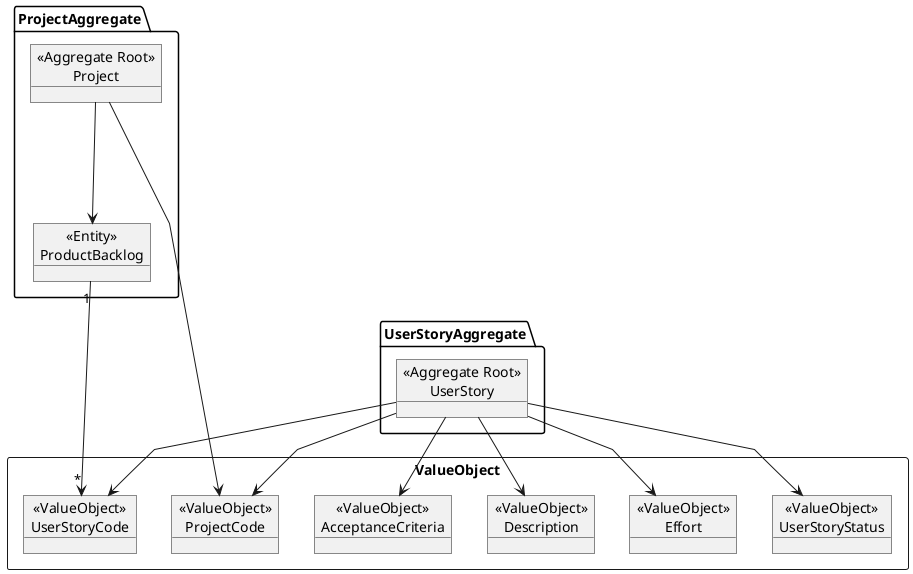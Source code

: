 @startuml

'skinparam packageStyle rectangle
skinparam linetype polyline
'left to right direction

'Value Objects --------------------------------------------------------------------------------------

package ValueObject as ValueObject <<Rectangle>> {



object "<<ValueObject>>\nProjectCode" as ProjectCode
'object "<<ValueObject>>\nProjectName" as ProjectName
object "<<ValueObject>>\nDescription" as Description

'object "<<ValueObject>>\nProjectStatusName" as ProjectStatusName
'object "<<ValueObject>>\nProjectTypologyName" as ProjectTypologyName
'object "<<ValueObject>>\nName" as BusinessSectorName

object "<<ValueObject>>\nUserStoryCode" as UserStoryCode
object "<<ValueObject>>\nAcceptanceCriteria" as AcceptanceCriteria
object "<<ValueObject>>\nUserStoryStatus" as UserStoryStatus
object "<<ValueObject>>\nEffort" as Effort
}


' Aggregates -------------------------------------------------------------

package ProjectAggregate {
    object "<<Aggregate Root>>\nProject" as Project
    object "<<Entity>>\nProductBacklog" as ProductBacklog
}

Project ---> ProjectCode
Project ---> ProductBacklog
ProductBacklog "1" ---> "*" UserStoryCode

package UserStoryAggregate {
object "<<Aggregate Root>>\nUserStory" as UserStory
}

UserStory --> UserStoryCode
UserStory --> ProjectCode
UserStory --> AcceptanceCriteria
UserStory --> UserStoryStatus
UserStory --> Description
UserStory --> Effort

@enduml